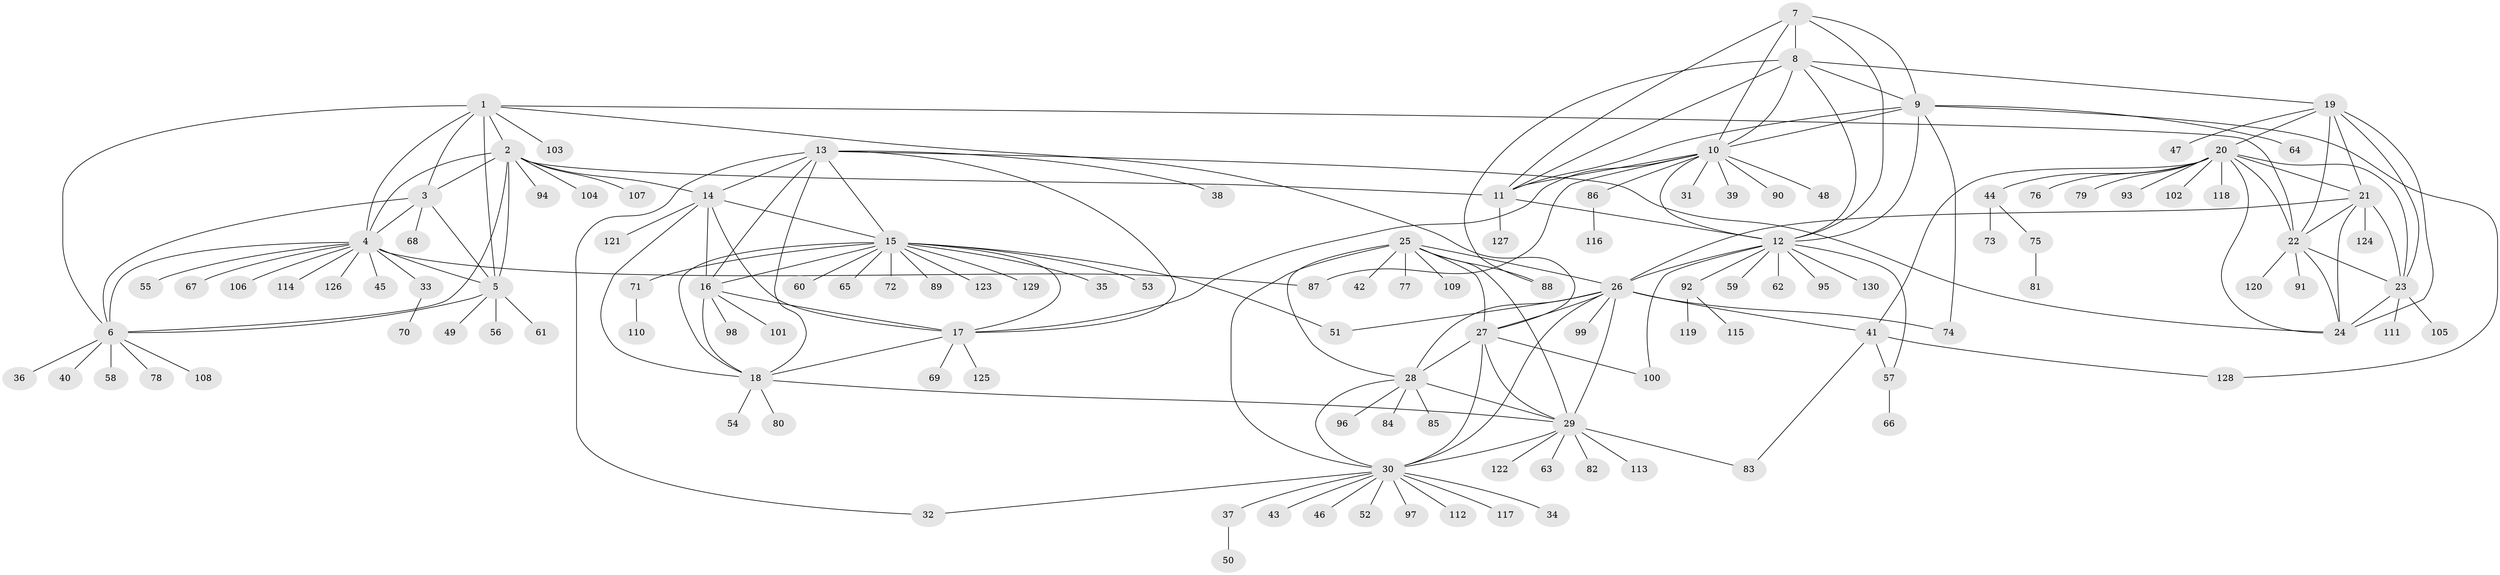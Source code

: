// Generated by graph-tools (version 1.1) at 2025/15/03/09/25 04:15:53]
// undirected, 130 vertices, 195 edges
graph export_dot {
graph [start="1"]
  node [color=gray90,style=filled];
  1;
  2;
  3;
  4;
  5;
  6;
  7;
  8;
  9;
  10;
  11;
  12;
  13;
  14;
  15;
  16;
  17;
  18;
  19;
  20;
  21;
  22;
  23;
  24;
  25;
  26;
  27;
  28;
  29;
  30;
  31;
  32;
  33;
  34;
  35;
  36;
  37;
  38;
  39;
  40;
  41;
  42;
  43;
  44;
  45;
  46;
  47;
  48;
  49;
  50;
  51;
  52;
  53;
  54;
  55;
  56;
  57;
  58;
  59;
  60;
  61;
  62;
  63;
  64;
  65;
  66;
  67;
  68;
  69;
  70;
  71;
  72;
  73;
  74;
  75;
  76;
  77;
  78;
  79;
  80;
  81;
  82;
  83;
  84;
  85;
  86;
  87;
  88;
  89;
  90;
  91;
  92;
  93;
  94;
  95;
  96;
  97;
  98;
  99;
  100;
  101;
  102;
  103;
  104;
  105;
  106;
  107;
  108;
  109;
  110;
  111;
  112;
  113;
  114;
  115;
  116;
  117;
  118;
  119;
  120;
  121;
  122;
  123;
  124;
  125;
  126;
  127;
  128;
  129;
  130;
  1 -- 2;
  1 -- 3;
  1 -- 4;
  1 -- 5;
  1 -- 6;
  1 -- 22;
  1 -- 27;
  1 -- 103;
  2 -- 3;
  2 -- 4;
  2 -- 5;
  2 -- 6;
  2 -- 11;
  2 -- 14;
  2 -- 94;
  2 -- 104;
  2 -- 107;
  3 -- 4;
  3 -- 5;
  3 -- 6;
  3 -- 68;
  4 -- 5;
  4 -- 6;
  4 -- 33;
  4 -- 45;
  4 -- 55;
  4 -- 67;
  4 -- 87;
  4 -- 106;
  4 -- 114;
  4 -- 126;
  5 -- 6;
  5 -- 49;
  5 -- 56;
  5 -- 61;
  6 -- 36;
  6 -- 40;
  6 -- 58;
  6 -- 78;
  6 -- 108;
  7 -- 8;
  7 -- 9;
  7 -- 10;
  7 -- 11;
  7 -- 12;
  8 -- 9;
  8 -- 10;
  8 -- 11;
  8 -- 12;
  8 -- 19;
  8 -- 88;
  9 -- 10;
  9 -- 11;
  9 -- 12;
  9 -- 64;
  9 -- 74;
  9 -- 128;
  10 -- 11;
  10 -- 12;
  10 -- 17;
  10 -- 31;
  10 -- 39;
  10 -- 48;
  10 -- 86;
  10 -- 87;
  10 -- 90;
  11 -- 12;
  11 -- 127;
  12 -- 26;
  12 -- 57;
  12 -- 59;
  12 -- 62;
  12 -- 92;
  12 -- 95;
  12 -- 100;
  12 -- 130;
  13 -- 14;
  13 -- 15;
  13 -- 16;
  13 -- 17;
  13 -- 18;
  13 -- 24;
  13 -- 32;
  13 -- 38;
  14 -- 15;
  14 -- 16;
  14 -- 17;
  14 -- 18;
  14 -- 121;
  15 -- 16;
  15 -- 17;
  15 -- 18;
  15 -- 35;
  15 -- 51;
  15 -- 53;
  15 -- 60;
  15 -- 65;
  15 -- 71;
  15 -- 72;
  15 -- 89;
  15 -- 123;
  15 -- 129;
  16 -- 17;
  16 -- 18;
  16 -- 98;
  16 -- 101;
  17 -- 18;
  17 -- 69;
  17 -- 125;
  18 -- 29;
  18 -- 54;
  18 -- 80;
  19 -- 20;
  19 -- 21;
  19 -- 22;
  19 -- 23;
  19 -- 24;
  19 -- 47;
  20 -- 21;
  20 -- 22;
  20 -- 23;
  20 -- 24;
  20 -- 41;
  20 -- 44;
  20 -- 76;
  20 -- 79;
  20 -- 93;
  20 -- 102;
  20 -- 118;
  21 -- 22;
  21 -- 23;
  21 -- 24;
  21 -- 26;
  21 -- 124;
  22 -- 23;
  22 -- 24;
  22 -- 91;
  22 -- 120;
  23 -- 24;
  23 -- 105;
  23 -- 111;
  25 -- 26;
  25 -- 27;
  25 -- 28;
  25 -- 29;
  25 -- 30;
  25 -- 42;
  25 -- 77;
  25 -- 88;
  25 -- 109;
  26 -- 27;
  26 -- 28;
  26 -- 29;
  26 -- 30;
  26 -- 41;
  26 -- 51;
  26 -- 74;
  26 -- 99;
  27 -- 28;
  27 -- 29;
  27 -- 30;
  27 -- 100;
  28 -- 29;
  28 -- 30;
  28 -- 84;
  28 -- 85;
  28 -- 96;
  29 -- 30;
  29 -- 63;
  29 -- 82;
  29 -- 83;
  29 -- 113;
  29 -- 122;
  30 -- 32;
  30 -- 34;
  30 -- 37;
  30 -- 43;
  30 -- 46;
  30 -- 52;
  30 -- 97;
  30 -- 112;
  30 -- 117;
  33 -- 70;
  37 -- 50;
  41 -- 57;
  41 -- 83;
  41 -- 128;
  44 -- 73;
  44 -- 75;
  57 -- 66;
  71 -- 110;
  75 -- 81;
  86 -- 116;
  92 -- 115;
  92 -- 119;
}
